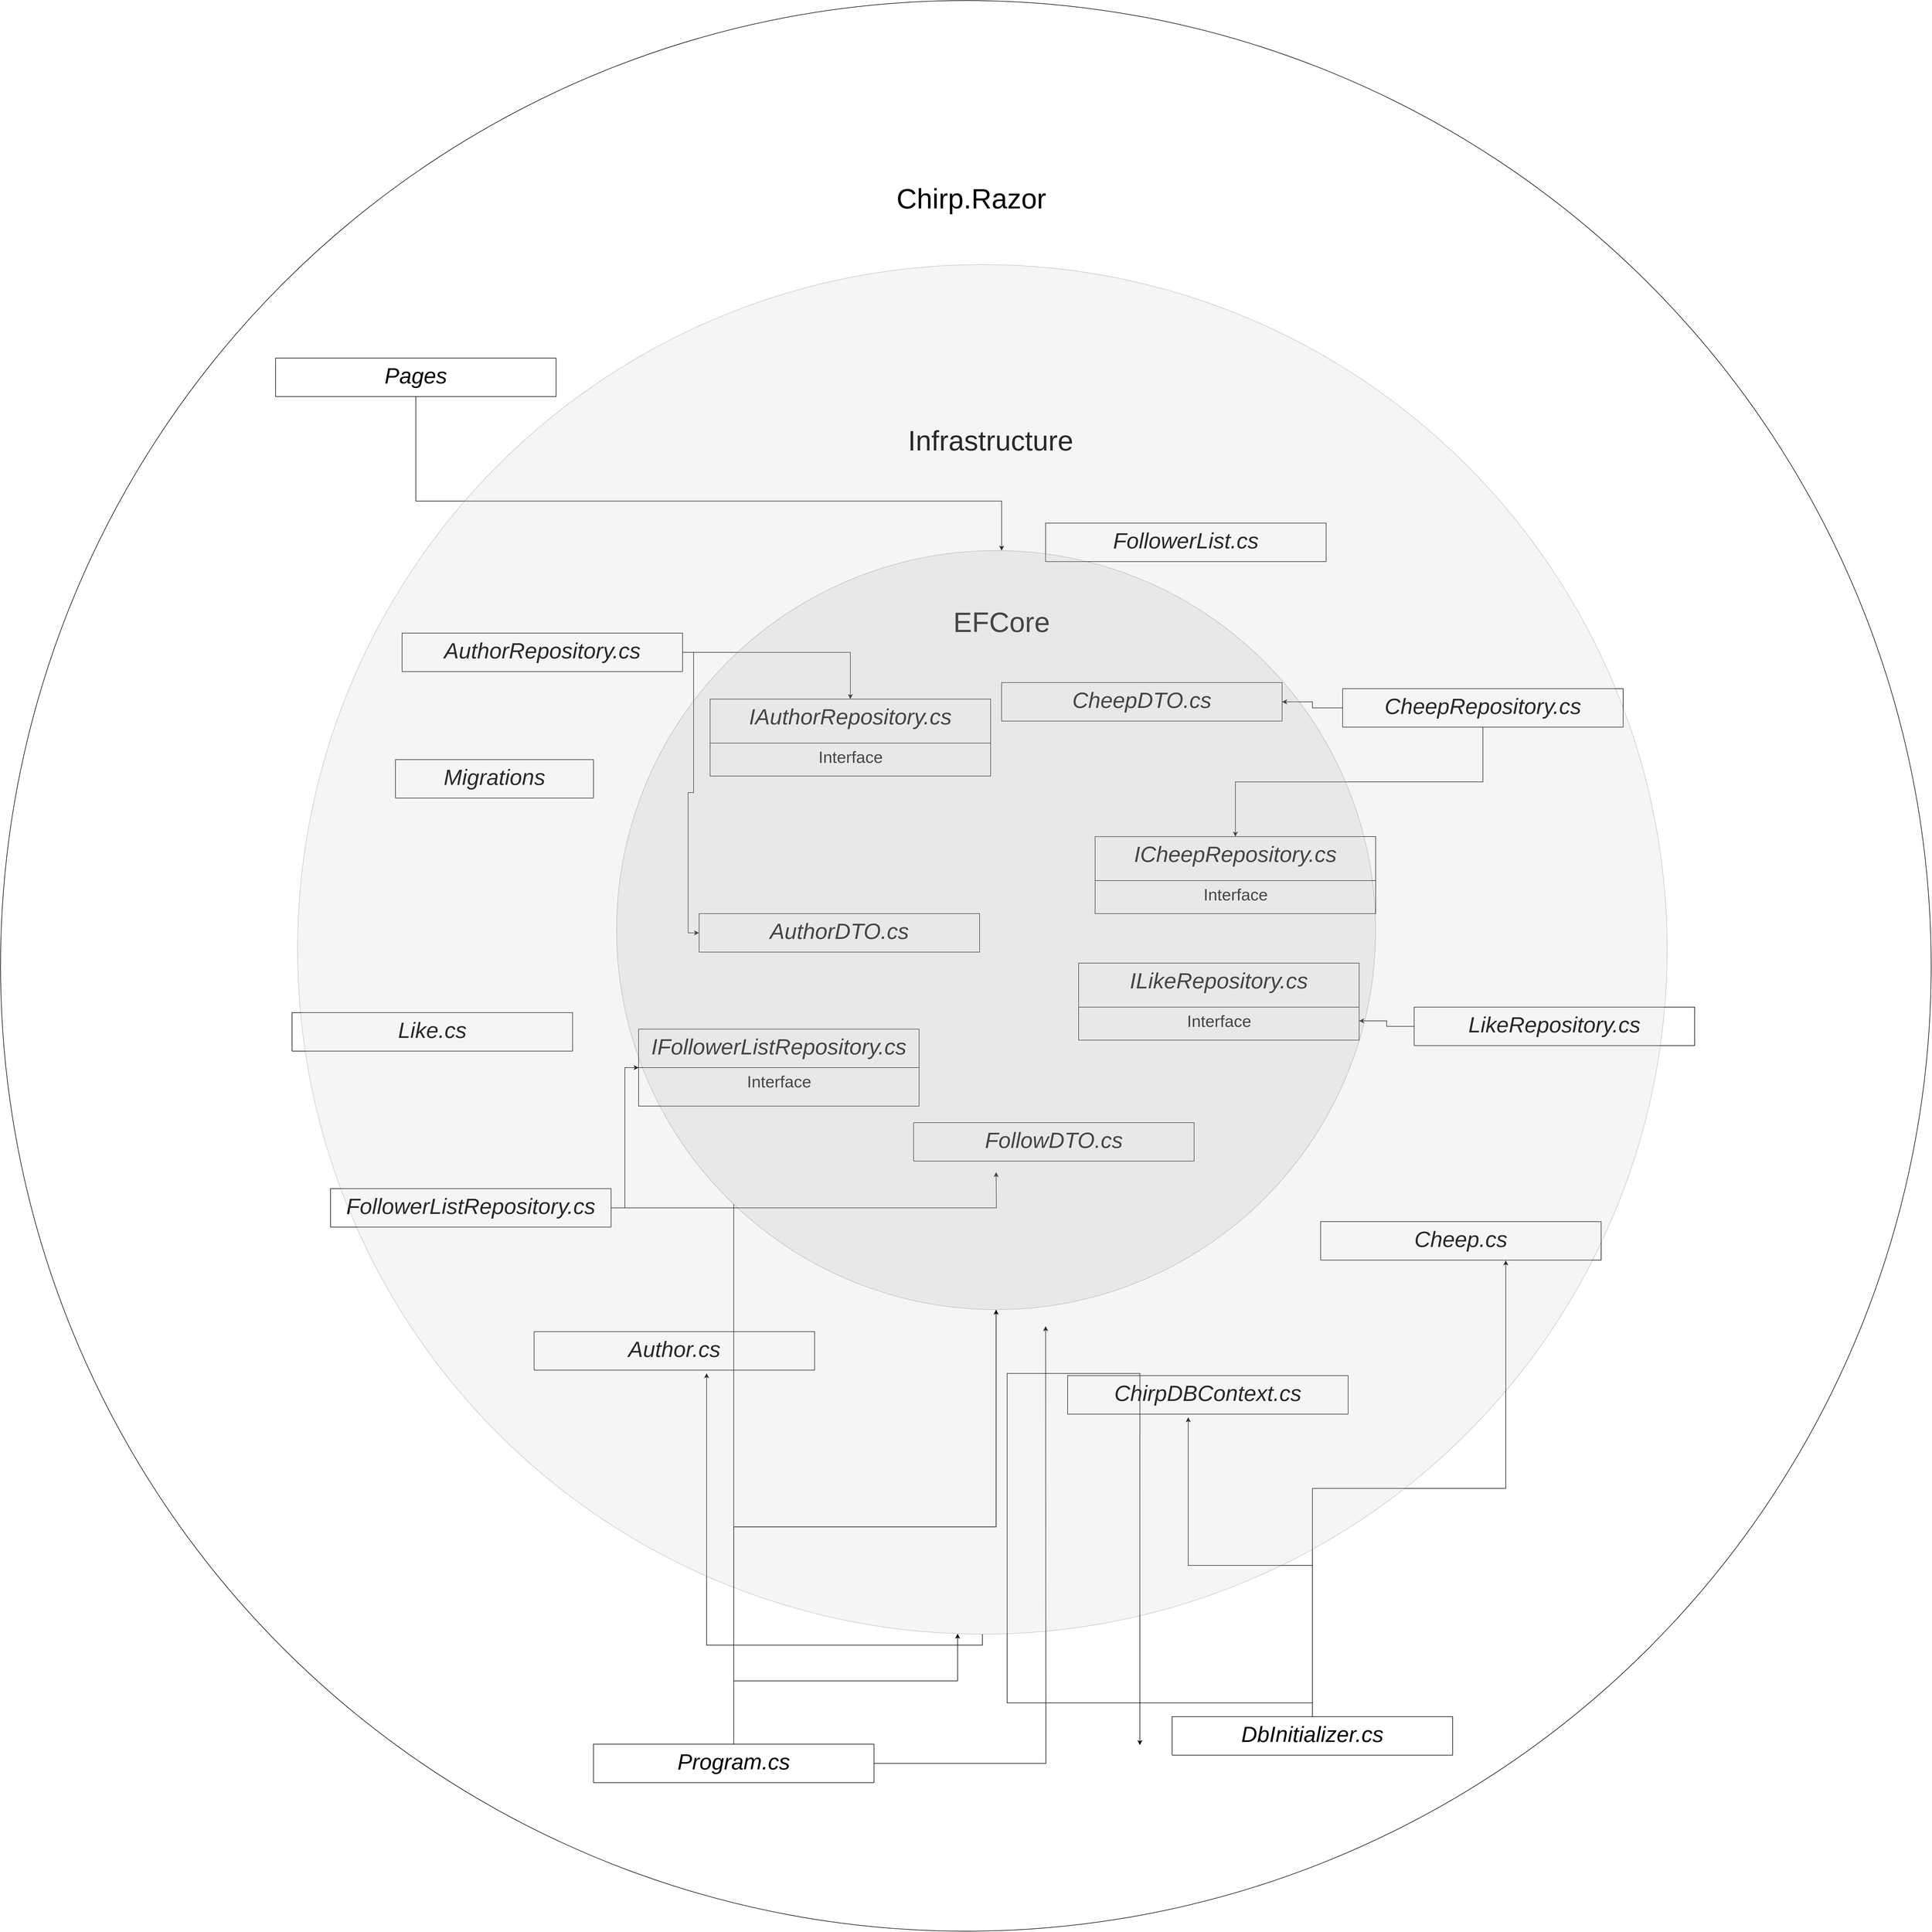 <mxfile version="22.1.11" type="device">
  <diagram id="C5RBs43oDa-KdzZeNtuy" name="Page-1">
    <mxGraphModel dx="6965" dy="6168" grid="1" gridSize="10" guides="1" tooltips="1" connect="1" arrows="1" fold="1" page="1" pageScale="1" pageWidth="827" pageHeight="1169" math="0" shadow="0">
      <root>
        <mxCell id="WIyWlLk6GJQsqaUBKTNV-0" />
        <mxCell id="WIyWlLk6GJQsqaUBKTNV-1" parent="WIyWlLk6GJQsqaUBKTNV-0" />
        <mxCell id="JEyYQvFqHIqDDyGDtUq5-2" value="" style="ellipse;whiteSpace=wrap;html=1;aspect=fixed;fillColor=#FFFFFF;" vertex="1" parent="WIyWlLk6GJQsqaUBKTNV-1">
          <mxGeometry x="480" y="-1870" width="3510" height="3510" as="geometry" />
        </mxCell>
        <mxCell id="JEyYQvFqHIqDDyGDtUq5-4" value="IAuthorRepository.cs" style="swimlane;fontStyle=2;align=center;verticalAlign=top;childLayout=stackLayout;horizontal=1;startSize=80;horizontalStack=0;resizeParent=1;resizeLast=0;collapsible=1;marginBottom=0;rounded=0;shadow=0;strokeWidth=1;fontSize=40;" vertex="1" parent="WIyWlLk6GJQsqaUBKTNV-1">
          <mxGeometry x="1770" y="-600" width="510" height="140" as="geometry">
            <mxRectangle x="230" y="140" width="160" height="26" as="alternateBounds" />
          </mxGeometry>
        </mxCell>
        <mxCell id="JEyYQvFqHIqDDyGDtUq5-68" value="&lt;font style=&quot;font-size: 30px;&quot;&gt;Interface&lt;/font&gt;" style="text;html=1;align=center;verticalAlign=middle;resizable=0;points=[];autosize=1;strokeColor=none;fillColor=none;" vertex="1" parent="JEyYQvFqHIqDDyGDtUq5-4">
          <mxGeometry y="80" width="510" height="50" as="geometry" />
        </mxCell>
        <mxCell id="JEyYQvFqHIqDDyGDtUq5-7" value="ICheepRepository.cs" style="swimlane;fontStyle=2;align=center;verticalAlign=top;childLayout=stackLayout;horizontal=1;startSize=80;horizontalStack=0;resizeParent=1;resizeLast=0;collapsible=1;marginBottom=0;rounded=0;shadow=0;strokeWidth=1;fontSize=40;" vertex="1" parent="WIyWlLk6GJQsqaUBKTNV-1">
          <mxGeometry x="2470" y="-350" width="510" height="140" as="geometry">
            <mxRectangle x="230" y="140" width="160" height="26" as="alternateBounds" />
          </mxGeometry>
        </mxCell>
        <mxCell id="JEyYQvFqHIqDDyGDtUq5-66" value="&lt;font style=&quot;font-size: 30px;&quot;&gt;Interface&lt;/font&gt;" style="text;html=1;align=center;verticalAlign=middle;resizable=0;points=[];autosize=1;strokeColor=none;fillColor=none;" vertex="1" parent="JEyYQvFqHIqDDyGDtUq5-7">
          <mxGeometry y="80" width="510" height="50" as="geometry" />
        </mxCell>
        <mxCell id="JEyYQvFqHIqDDyGDtUq5-8" value="AuthorDTO.cs" style="swimlane;fontStyle=2;align=center;verticalAlign=top;childLayout=stackLayout;horizontal=1;startSize=80;horizontalStack=0;resizeParent=1;resizeLast=0;collapsible=1;marginBottom=0;rounded=0;shadow=0;strokeWidth=1;fontSize=40;" vertex="1" parent="WIyWlLk6GJQsqaUBKTNV-1">
          <mxGeometry x="1750" y="-210" width="510" height="70" as="geometry">
            <mxRectangle x="230" y="140" width="160" height="26" as="alternateBounds" />
          </mxGeometry>
        </mxCell>
        <mxCell id="JEyYQvFqHIqDDyGDtUq5-9" value="CheepDTO.cs" style="swimlane;fontStyle=2;align=center;verticalAlign=top;childLayout=stackLayout;horizontal=1;startSize=80;horizontalStack=0;resizeParent=1;resizeLast=0;collapsible=1;marginBottom=0;rounded=0;shadow=0;strokeWidth=1;fontSize=40;" vertex="1" parent="WIyWlLk6GJQsqaUBKTNV-1">
          <mxGeometry x="2300" y="-630" width="510" height="70" as="geometry">
            <mxRectangle x="230" y="140" width="160" height="26" as="alternateBounds" />
          </mxGeometry>
        </mxCell>
        <mxCell id="JEyYQvFqHIqDDyGDtUq5-10" value="IFollowerListRepository.cs" style="swimlane;fontStyle=2;align=center;verticalAlign=top;childLayout=stackLayout;horizontal=1;startSize=70;horizontalStack=0;resizeParent=1;resizeLast=0;collapsible=1;marginBottom=0;rounded=0;shadow=0;strokeWidth=1;fontSize=40;" vertex="1" parent="WIyWlLk6GJQsqaUBKTNV-1">
          <mxGeometry x="1640" width="510" height="140" as="geometry">
            <mxRectangle x="230" y="140" width="160" height="26" as="alternateBounds" />
          </mxGeometry>
        </mxCell>
        <mxCell id="JEyYQvFqHIqDDyGDtUq5-60" value="&lt;font style=&quot;font-size: 30px;&quot;&gt;Interface&lt;/font&gt;" style="text;html=1;align=center;verticalAlign=middle;resizable=0;points=[];autosize=1;strokeColor=none;fillColor=none;" vertex="1" parent="JEyYQvFqHIqDDyGDtUq5-10">
          <mxGeometry y="70" width="510" height="50" as="geometry" />
        </mxCell>
        <mxCell id="JEyYQvFqHIqDDyGDtUq5-12" value="&lt;font style=&quot;font-size: 51px;&quot;&gt;EFCore&lt;/font&gt;" style="text;html=1;strokeColor=none;fillColor=none;align=center;verticalAlign=middle;whiteSpace=wrap;rounded=0;fontSize=50;" vertex="1" parent="WIyWlLk6GJQsqaUBKTNV-1">
          <mxGeometry x="2000" y="-830" width="600" height="180" as="geometry" />
        </mxCell>
        <mxCell id="JEyYQvFqHIqDDyGDtUq5-13" value="&lt;font style=&quot;font-size: 51px;&quot;&gt;Infrastructure&lt;/font&gt;" style="text;html=1;strokeColor=none;fillColor=none;align=center;verticalAlign=middle;whiteSpace=wrap;rounded=0;fontSize=50;" vertex="1" parent="WIyWlLk6GJQsqaUBKTNV-1">
          <mxGeometry x="1980" y="-1160" width="600" height="180" as="geometry" />
        </mxCell>
        <mxCell id="JEyYQvFqHIqDDyGDtUq5-42" style="edgeStyle=orthogonalEdgeStyle;rounded=0;orthogonalLoop=1;jettySize=auto;html=1;entryX=0;entryY=0.5;entryDx=0;entryDy=0;" edge="1" parent="WIyWlLk6GJQsqaUBKTNV-1" source="JEyYQvFqHIqDDyGDtUq5-14" target="JEyYQvFqHIqDDyGDtUq5-10">
          <mxGeometry relative="1" as="geometry" />
        </mxCell>
        <mxCell id="JEyYQvFqHIqDDyGDtUq5-50" style="edgeStyle=orthogonalEdgeStyle;rounded=0;orthogonalLoop=1;jettySize=auto;html=1;" edge="1" parent="WIyWlLk6GJQsqaUBKTNV-1" source="JEyYQvFqHIqDDyGDtUq5-14">
          <mxGeometry relative="1" as="geometry">
            <mxPoint x="2290" y="260" as="targetPoint" />
          </mxGeometry>
        </mxCell>
        <mxCell id="JEyYQvFqHIqDDyGDtUq5-14" value="FollowerListRepository.cs" style="swimlane;fontStyle=2;align=center;verticalAlign=top;childLayout=stackLayout;horizontal=1;startSize=80;horizontalStack=0;resizeParent=1;resizeLast=0;collapsible=1;marginBottom=0;rounded=0;shadow=0;strokeWidth=1;fontSize=40;gradientColor=none;" vertex="1" parent="WIyWlLk6GJQsqaUBKTNV-1">
          <mxGeometry x="1080" y="290" width="510" height="70" as="geometry">
            <mxRectangle x="230" y="140" width="160" height="26" as="alternateBounds" />
          </mxGeometry>
        </mxCell>
        <mxCell id="JEyYQvFqHIqDDyGDtUq5-36" style="edgeStyle=orthogonalEdgeStyle;rounded=0;orthogonalLoop=1;jettySize=auto;html=1;entryX=0.5;entryY=0;entryDx=0;entryDy=0;" edge="1" parent="WIyWlLk6GJQsqaUBKTNV-1" source="JEyYQvFqHIqDDyGDtUq5-15" target="JEyYQvFqHIqDDyGDtUq5-4">
          <mxGeometry relative="1" as="geometry" />
        </mxCell>
        <mxCell id="JEyYQvFqHIqDDyGDtUq5-40" style="edgeStyle=orthogonalEdgeStyle;rounded=0;orthogonalLoop=1;jettySize=auto;html=1;entryX=0;entryY=0.5;entryDx=0;entryDy=0;" edge="1" parent="WIyWlLk6GJQsqaUBKTNV-1" source="JEyYQvFqHIqDDyGDtUq5-15" target="JEyYQvFqHIqDDyGDtUq5-8">
          <mxGeometry relative="1" as="geometry" />
        </mxCell>
        <mxCell id="JEyYQvFqHIqDDyGDtUq5-15" value="AuthorRepository.cs" style="swimlane;fontStyle=2;align=center;verticalAlign=top;childLayout=stackLayout;horizontal=1;startSize=80;horizontalStack=0;resizeParent=1;resizeLast=0;collapsible=1;marginBottom=0;rounded=0;shadow=0;strokeWidth=1;fontSize=40;" vertex="1" parent="WIyWlLk6GJQsqaUBKTNV-1">
          <mxGeometry x="1210" y="-720" width="510" height="70" as="geometry">
            <mxRectangle x="230" y="140" width="160" height="26" as="alternateBounds" />
          </mxGeometry>
        </mxCell>
        <mxCell id="JEyYQvFqHIqDDyGDtUq5-38" style="edgeStyle=orthogonalEdgeStyle;rounded=0;orthogonalLoop=1;jettySize=auto;html=1;" edge="1" parent="WIyWlLk6GJQsqaUBKTNV-1" source="JEyYQvFqHIqDDyGDtUq5-16" target="JEyYQvFqHIqDDyGDtUq5-7">
          <mxGeometry relative="1" as="geometry" />
        </mxCell>
        <mxCell id="JEyYQvFqHIqDDyGDtUq5-43" style="edgeStyle=orthogonalEdgeStyle;rounded=0;orthogonalLoop=1;jettySize=auto;html=1;entryX=1;entryY=0.5;entryDx=0;entryDy=0;" edge="1" parent="WIyWlLk6GJQsqaUBKTNV-1" source="JEyYQvFqHIqDDyGDtUq5-16" target="JEyYQvFqHIqDDyGDtUq5-9">
          <mxGeometry relative="1" as="geometry" />
        </mxCell>
        <mxCell id="JEyYQvFqHIqDDyGDtUq5-16" value="CheepRepository.cs" style="swimlane;fontStyle=2;align=center;verticalAlign=top;childLayout=stackLayout;horizontal=1;startSize=80;horizontalStack=0;resizeParent=1;resizeLast=0;collapsible=1;marginBottom=0;rounded=0;shadow=0;strokeWidth=1;fontSize=40;" vertex="1" parent="WIyWlLk6GJQsqaUBKTNV-1">
          <mxGeometry x="2920" y="-619" width="510" height="70" as="geometry">
            <mxRectangle x="230" y="140" width="160" height="26" as="alternateBounds" />
          </mxGeometry>
        </mxCell>
        <mxCell id="JEyYQvFqHIqDDyGDtUq5-17" value="LikeRepository.cs" style="swimlane;fontStyle=2;align=center;verticalAlign=top;childLayout=stackLayout;horizontal=1;startSize=80;horizontalStack=0;resizeParent=1;resizeLast=0;collapsible=1;marginBottom=0;rounded=0;shadow=0;strokeWidth=1;fontSize=40;" vertex="1" parent="WIyWlLk6GJQsqaUBKTNV-1">
          <mxGeometry x="3050" y="-40" width="510" height="70" as="geometry">
            <mxRectangle x="230" y="140" width="160" height="26" as="alternateBounds" />
          </mxGeometry>
        </mxCell>
        <mxCell id="JEyYQvFqHIqDDyGDtUq5-18" value="Author.cs" style="swimlane;fontStyle=2;align=center;verticalAlign=top;childLayout=stackLayout;horizontal=1;startSize=80;horizontalStack=0;resizeParent=1;resizeLast=0;collapsible=1;marginBottom=0;rounded=0;shadow=0;strokeWidth=1;fontSize=40;" vertex="1" parent="WIyWlLk6GJQsqaUBKTNV-1">
          <mxGeometry x="1450" y="550" width="510" height="70" as="geometry">
            <mxRectangle x="230" y="140" width="160" height="26" as="alternateBounds" />
          </mxGeometry>
        </mxCell>
        <mxCell id="JEyYQvFqHIqDDyGDtUq5-19" value="Cheep.cs" style="swimlane;fontStyle=2;align=center;verticalAlign=top;childLayout=stackLayout;horizontal=1;startSize=80;horizontalStack=0;resizeParent=1;resizeLast=0;collapsible=1;marginBottom=0;rounded=0;shadow=0;strokeWidth=1;fontSize=40;" vertex="1" parent="WIyWlLk6GJQsqaUBKTNV-1">
          <mxGeometry x="2880" y="350" width="510" height="70" as="geometry">
            <mxRectangle x="230" y="140" width="160" height="26" as="alternateBounds" />
          </mxGeometry>
        </mxCell>
        <mxCell id="JEyYQvFqHIqDDyGDtUq5-20" value="ChirpDBContext.cs" style="swimlane;fontStyle=2;align=center;verticalAlign=top;childLayout=stackLayout;horizontal=1;startSize=80;horizontalStack=0;resizeParent=1;resizeLast=0;collapsible=1;marginBottom=0;rounded=0;shadow=0;strokeWidth=1;fontSize=40;" vertex="1" parent="WIyWlLk6GJQsqaUBKTNV-1">
          <mxGeometry x="2420" y="630" width="510" height="70" as="geometry">
            <mxRectangle x="230" y="140" width="160" height="26" as="alternateBounds" />
          </mxGeometry>
        </mxCell>
        <mxCell id="JEyYQvFqHIqDDyGDtUq5-21" value="FollowerList.cs" style="swimlane;fontStyle=2;align=center;verticalAlign=top;childLayout=stackLayout;horizontal=1;startSize=80;horizontalStack=0;resizeParent=1;resizeLast=0;collapsible=1;marginBottom=0;rounded=0;shadow=0;strokeWidth=1;fontSize=40;" vertex="1" parent="WIyWlLk6GJQsqaUBKTNV-1">
          <mxGeometry x="2380" y="-920" width="510" height="70" as="geometry">
            <mxRectangle x="230" y="140" width="160" height="26" as="alternateBounds" />
          </mxGeometry>
        </mxCell>
        <mxCell id="JEyYQvFqHIqDDyGDtUq5-22" value="Like.cs" style="swimlane;fontStyle=2;align=center;verticalAlign=top;childLayout=stackLayout;horizontal=1;startSize=80;horizontalStack=0;resizeParent=1;resizeLast=0;collapsible=1;marginBottom=0;rounded=0;shadow=0;strokeWidth=1;fontSize=40;" vertex="1" parent="WIyWlLk6GJQsqaUBKTNV-1">
          <mxGeometry x="1010" y="-30" width="510" height="70" as="geometry">
            <mxRectangle x="230" y="140" width="160" height="26" as="alternateBounds" />
          </mxGeometry>
        </mxCell>
        <mxCell id="JEyYQvFqHIqDDyGDtUq5-23" value="&lt;font style=&quot;font-size: 51px;&quot;&gt;Chirp.Razor&lt;/font&gt;" style="text;html=1;strokeColor=none;fillColor=none;align=center;verticalAlign=middle;whiteSpace=wrap;rounded=0;fontSize=50;" vertex="1" parent="WIyWlLk6GJQsqaUBKTNV-1">
          <mxGeometry x="1945" y="-1600" width="600" height="180" as="geometry" />
        </mxCell>
        <mxCell id="JEyYQvFqHIqDDyGDtUq5-47" style="edgeStyle=orthogonalEdgeStyle;rounded=0;orthogonalLoop=1;jettySize=auto;html=1;" edge="1" parent="WIyWlLk6GJQsqaUBKTNV-1" source="JEyYQvFqHIqDDyGDtUq5-0" target="JEyYQvFqHIqDDyGDtUq5-30">
          <mxGeometry relative="1" as="geometry">
            <Array as="points">
              <mxPoint x="1813" y="1185" />
              <mxPoint x="2220" y="1185" />
            </Array>
          </mxGeometry>
        </mxCell>
        <mxCell id="JEyYQvFqHIqDDyGDtUq5-48" style="edgeStyle=orthogonalEdgeStyle;rounded=0;orthogonalLoop=1;jettySize=auto;html=1;exitX=1;exitY=0.5;exitDx=0;exitDy=0;" edge="1" parent="WIyWlLk6GJQsqaUBKTNV-1" source="JEyYQvFqHIqDDyGDtUq5-24">
          <mxGeometry relative="1" as="geometry">
            <mxPoint x="1893.0" y="1350" as="sourcePoint" />
            <mxPoint x="2380" y="540" as="targetPoint" />
          </mxGeometry>
        </mxCell>
        <mxCell id="JEyYQvFqHIqDDyGDtUq5-24" value="Program.cs" style="swimlane;fontStyle=2;align=center;verticalAlign=top;childLayout=stackLayout;horizontal=1;startSize=80;horizontalStack=0;resizeParent=1;resizeLast=0;collapsible=1;marginBottom=0;rounded=0;shadow=0;strokeWidth=1;fontSize=40;" vertex="1" parent="WIyWlLk6GJQsqaUBKTNV-1">
          <mxGeometry x="1558" y="1300" width="510" height="70" as="geometry">
            <mxRectangle x="230" y="140" width="160" height="26" as="alternateBounds" />
          </mxGeometry>
        </mxCell>
        <mxCell id="JEyYQvFqHIqDDyGDtUq5-25" value="DbInitializer.cs" style="swimlane;fontStyle=2;align=center;verticalAlign=top;childLayout=stackLayout;horizontal=1;startSize=80;horizontalStack=0;resizeParent=1;resizeLast=0;collapsible=1;marginBottom=0;rounded=0;shadow=0;strokeWidth=1;fontSize=40;" vertex="1" parent="WIyWlLk6GJQsqaUBKTNV-1">
          <mxGeometry x="2610" y="1250" width="510" height="70" as="geometry">
            <mxRectangle x="230" y="140" width="160" height="26" as="alternateBounds" />
          </mxGeometry>
        </mxCell>
        <mxCell id="JEyYQvFqHIqDDyGDtUq5-29" value="ILikeRepository.cs" style="swimlane;fontStyle=2;align=center;verticalAlign=top;childLayout=stackLayout;horizontal=1;startSize=80;horizontalStack=0;resizeParent=1;resizeLast=0;collapsible=1;marginBottom=0;rounded=0;shadow=0;strokeWidth=1;fontSize=40;" vertex="1" parent="WIyWlLk6GJQsqaUBKTNV-1">
          <mxGeometry x="2440" y="-120" width="510" height="140" as="geometry">
            <mxRectangle x="230" y="140" width="160" height="26" as="alternateBounds" />
          </mxGeometry>
        </mxCell>
        <mxCell id="JEyYQvFqHIqDDyGDtUq5-64" value="&lt;font style=&quot;font-size: 30px;&quot;&gt;Interface&lt;/font&gt;" style="text;html=1;align=center;verticalAlign=middle;resizable=0;points=[];autosize=1;strokeColor=none;fillColor=none;" vertex="1" parent="JEyYQvFqHIqDDyGDtUq5-29">
          <mxGeometry y="80" width="510" height="50" as="geometry" />
        </mxCell>
        <mxCell id="JEyYQvFqHIqDDyGDtUq5-32" style="edgeStyle=orthogonalEdgeStyle;rounded=0;orthogonalLoop=1;jettySize=auto;html=1;entryX=0.43;entryY=1.081;entryDx=0;entryDy=0;entryPerimeter=0;" edge="1" parent="WIyWlLk6GJQsqaUBKTNV-1" source="JEyYQvFqHIqDDyGDtUq5-25" target="JEyYQvFqHIqDDyGDtUq5-20">
          <mxGeometry relative="1" as="geometry" />
        </mxCell>
        <mxCell id="JEyYQvFqHIqDDyGDtUq5-35" style="edgeStyle=orthogonalEdgeStyle;rounded=0;orthogonalLoop=1;jettySize=auto;html=1;entryX=0.615;entryY=1.081;entryDx=0;entryDy=0;entryPerimeter=0;" edge="1" parent="WIyWlLk6GJQsqaUBKTNV-1" source="JEyYQvFqHIqDDyGDtUq5-30" target="JEyYQvFqHIqDDyGDtUq5-18">
          <mxGeometry relative="1" as="geometry">
            <Array as="points" />
          </mxGeometry>
        </mxCell>
        <mxCell id="JEyYQvFqHIqDDyGDtUq5-39" style="edgeStyle=orthogonalEdgeStyle;rounded=0;orthogonalLoop=1;jettySize=auto;html=1;entryX=1;entryY=0.75;entryDx=0;entryDy=0;" edge="1" parent="WIyWlLk6GJQsqaUBKTNV-1" source="JEyYQvFqHIqDDyGDtUq5-17" target="JEyYQvFqHIqDDyGDtUq5-29">
          <mxGeometry relative="1" as="geometry" />
        </mxCell>
        <mxCell id="JEyYQvFqHIqDDyGDtUq5-44" value="FollowDTO.cs&#xa;" style="swimlane;fontStyle=2;align=center;verticalAlign=top;childLayout=stackLayout;horizontal=1;startSize=80;horizontalStack=0;resizeParent=1;resizeLast=0;collapsible=1;marginBottom=0;rounded=0;shadow=0;strokeWidth=1;fontSize=40;" vertex="1" parent="WIyWlLk6GJQsqaUBKTNV-1">
          <mxGeometry x="2140" y="170" width="510" height="70" as="geometry">
            <mxRectangle x="230" y="140" width="160" height="26" as="alternateBounds" />
          </mxGeometry>
        </mxCell>
        <mxCell id="JEyYQvFqHIqDDyGDtUq5-55" style="edgeStyle=orthogonalEdgeStyle;rounded=0;orthogonalLoop=1;jettySize=auto;html=1;entryX=0.66;entryY=1.007;entryDx=0;entryDy=0;entryPerimeter=0;" edge="1" parent="WIyWlLk6GJQsqaUBKTNV-1" source="JEyYQvFqHIqDDyGDtUq5-25" target="JEyYQvFqHIqDDyGDtUq5-19">
          <mxGeometry relative="1" as="geometry" />
        </mxCell>
        <mxCell id="JEyYQvFqHIqDDyGDtUq5-57" style="edgeStyle=orthogonalEdgeStyle;rounded=0;orthogonalLoop=1;jettySize=auto;html=1;" edge="1" parent="WIyWlLk6GJQsqaUBKTNV-1" source="JEyYQvFqHIqDDyGDtUq5-56" target="JEyYQvFqHIqDDyGDtUq5-0">
          <mxGeometry relative="1" as="geometry">
            <Array as="points">
              <mxPoint x="1235" y="-960" />
              <mxPoint x="2300" y="-960" />
            </Array>
          </mxGeometry>
        </mxCell>
        <mxCell id="JEyYQvFqHIqDDyGDtUq5-56" value="Pages" style="swimlane;fontStyle=2;align=center;verticalAlign=top;childLayout=stackLayout;horizontal=1;startSize=80;horizontalStack=0;resizeParent=1;resizeLast=0;collapsible=1;marginBottom=0;rounded=0;shadow=0;strokeWidth=1;fontSize=40;" vertex="1" parent="WIyWlLk6GJQsqaUBKTNV-1">
          <mxGeometry x="980" y="-1220" width="510" height="70" as="geometry">
            <mxRectangle x="230" y="140" width="160" height="26" as="alternateBounds" />
          </mxGeometry>
        </mxCell>
        <mxCell id="JEyYQvFqHIqDDyGDtUq5-58" value="Migrations" style="swimlane;fontStyle=2;align=center;verticalAlign=top;childLayout=stackLayout;horizontal=1;startSize=80;horizontalStack=0;resizeParent=1;resizeLast=0;collapsible=1;marginBottom=0;rounded=0;shadow=0;strokeWidth=1;fontSize=40;" vertex="1" parent="WIyWlLk6GJQsqaUBKTNV-1">
          <mxGeometry x="1198" y="-490" width="360" height="70" as="geometry">
            <mxRectangle x="230" y="140" width="160" height="26" as="alternateBounds" />
          </mxGeometry>
        </mxCell>
        <mxCell id="JEyYQvFqHIqDDyGDtUq5-59" value="" style="edgeStyle=orthogonalEdgeStyle;rounded=0;orthogonalLoop=1;jettySize=auto;html=1;entryX=0.615;entryY=1.081;entryDx=0;entryDy=0;entryPerimeter=0;" edge="1" parent="WIyWlLk6GJQsqaUBKTNV-1" source="JEyYQvFqHIqDDyGDtUq5-25" target="JEyYQvFqHIqDDyGDtUq5-30">
          <mxGeometry relative="1" as="geometry">
            <mxPoint x="2865" y="1250" as="sourcePoint" />
            <mxPoint x="1764" y="626" as="targetPoint" />
            <Array as="points">
              <mxPoint x="2310" y="1225" />
              <mxPoint x="2310" y="626" />
            </Array>
          </mxGeometry>
        </mxCell>
        <mxCell id="JEyYQvFqHIqDDyGDtUq5-30" value="" style="ellipse;whiteSpace=wrap;html=1;aspect=fixed;fillColor=#CCCCCC;strokeColor=#000000;gradientColor=none;opacity=20;" vertex="1" parent="WIyWlLk6GJQsqaUBKTNV-1">
          <mxGeometry x="1020" y="-1390" width="2490" height="2490" as="geometry" />
        </mxCell>
        <mxCell id="JEyYQvFqHIqDDyGDtUq5-70" value="" style="edgeStyle=orthogonalEdgeStyle;rounded=0;orthogonalLoop=1;jettySize=auto;html=1;" edge="1" parent="WIyWlLk6GJQsqaUBKTNV-1" source="JEyYQvFqHIqDDyGDtUq5-24" target="JEyYQvFqHIqDDyGDtUq5-0">
          <mxGeometry relative="1" as="geometry">
            <mxPoint x="1813" y="1300" as="sourcePoint" />
            <mxPoint x="4490" y="-95" as="targetPoint" />
            <Array as="points" />
          </mxGeometry>
        </mxCell>
        <mxCell id="JEyYQvFqHIqDDyGDtUq5-0" value="" style="ellipse;whiteSpace=wrap;html=1;aspect=fixed;fillColor=#B3B3B3;opacity=20;" vertex="1" parent="WIyWlLk6GJQsqaUBKTNV-1">
          <mxGeometry x="1600" y="-870" width="1380" height="1380" as="geometry" />
        </mxCell>
      </root>
    </mxGraphModel>
  </diagram>
</mxfile>
